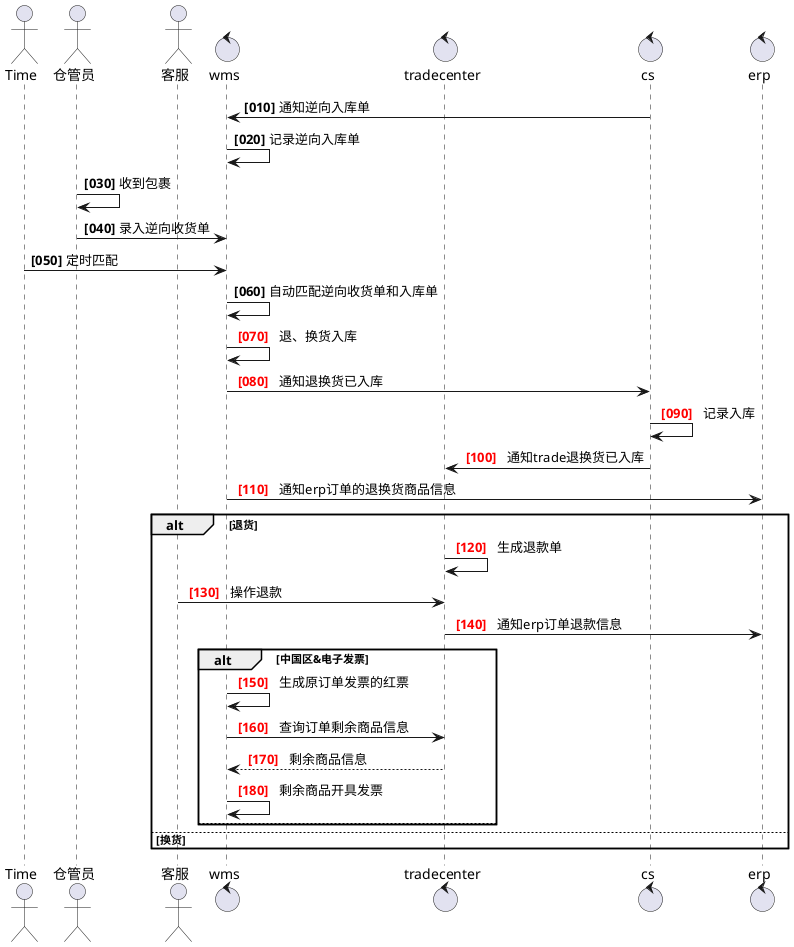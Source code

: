 @startuml
actor Time
actor 仓管员 as warehouser
actor 客服 as servicer
control wms
control tradecenter as trade
control cs
control erp

autonumber 10 10 "<b>[000]"
cs -> wms: 通知逆向入库单
wms -> wms: 记录逆向入库单

warehouser -> warehouser: 收到包裹
warehouser -> wms: 录入逆向收货单

Time -> wms: 定时匹配
wms -> wms: 自动匹配逆向收货单和入库单
autonumber resume "<font color=red><b> [000]  "

wms -> wms: 退、换货入库
wms -> cs: 通知退换货已入库
cs -> cs: 记录入库
cs -> trade: 通知trade退换货已入库
wms -> erp: 通知erp订单的退换货商品信息

alt 退货
    trade -> trade: 生成退款单
    servicer -> trade: 操作退款
    trade -> erp: 通知erp订单退款信息

    alt 中国区&电子发票
        wms -> wms: 生成原订单发票的红票
        wms -> trade: 查询订单剩余商品信息
        trade --> wms: 剩余商品信息
        wms -> wms: 剩余商品开具发票
    else
    end
else 换货

end

@enduml